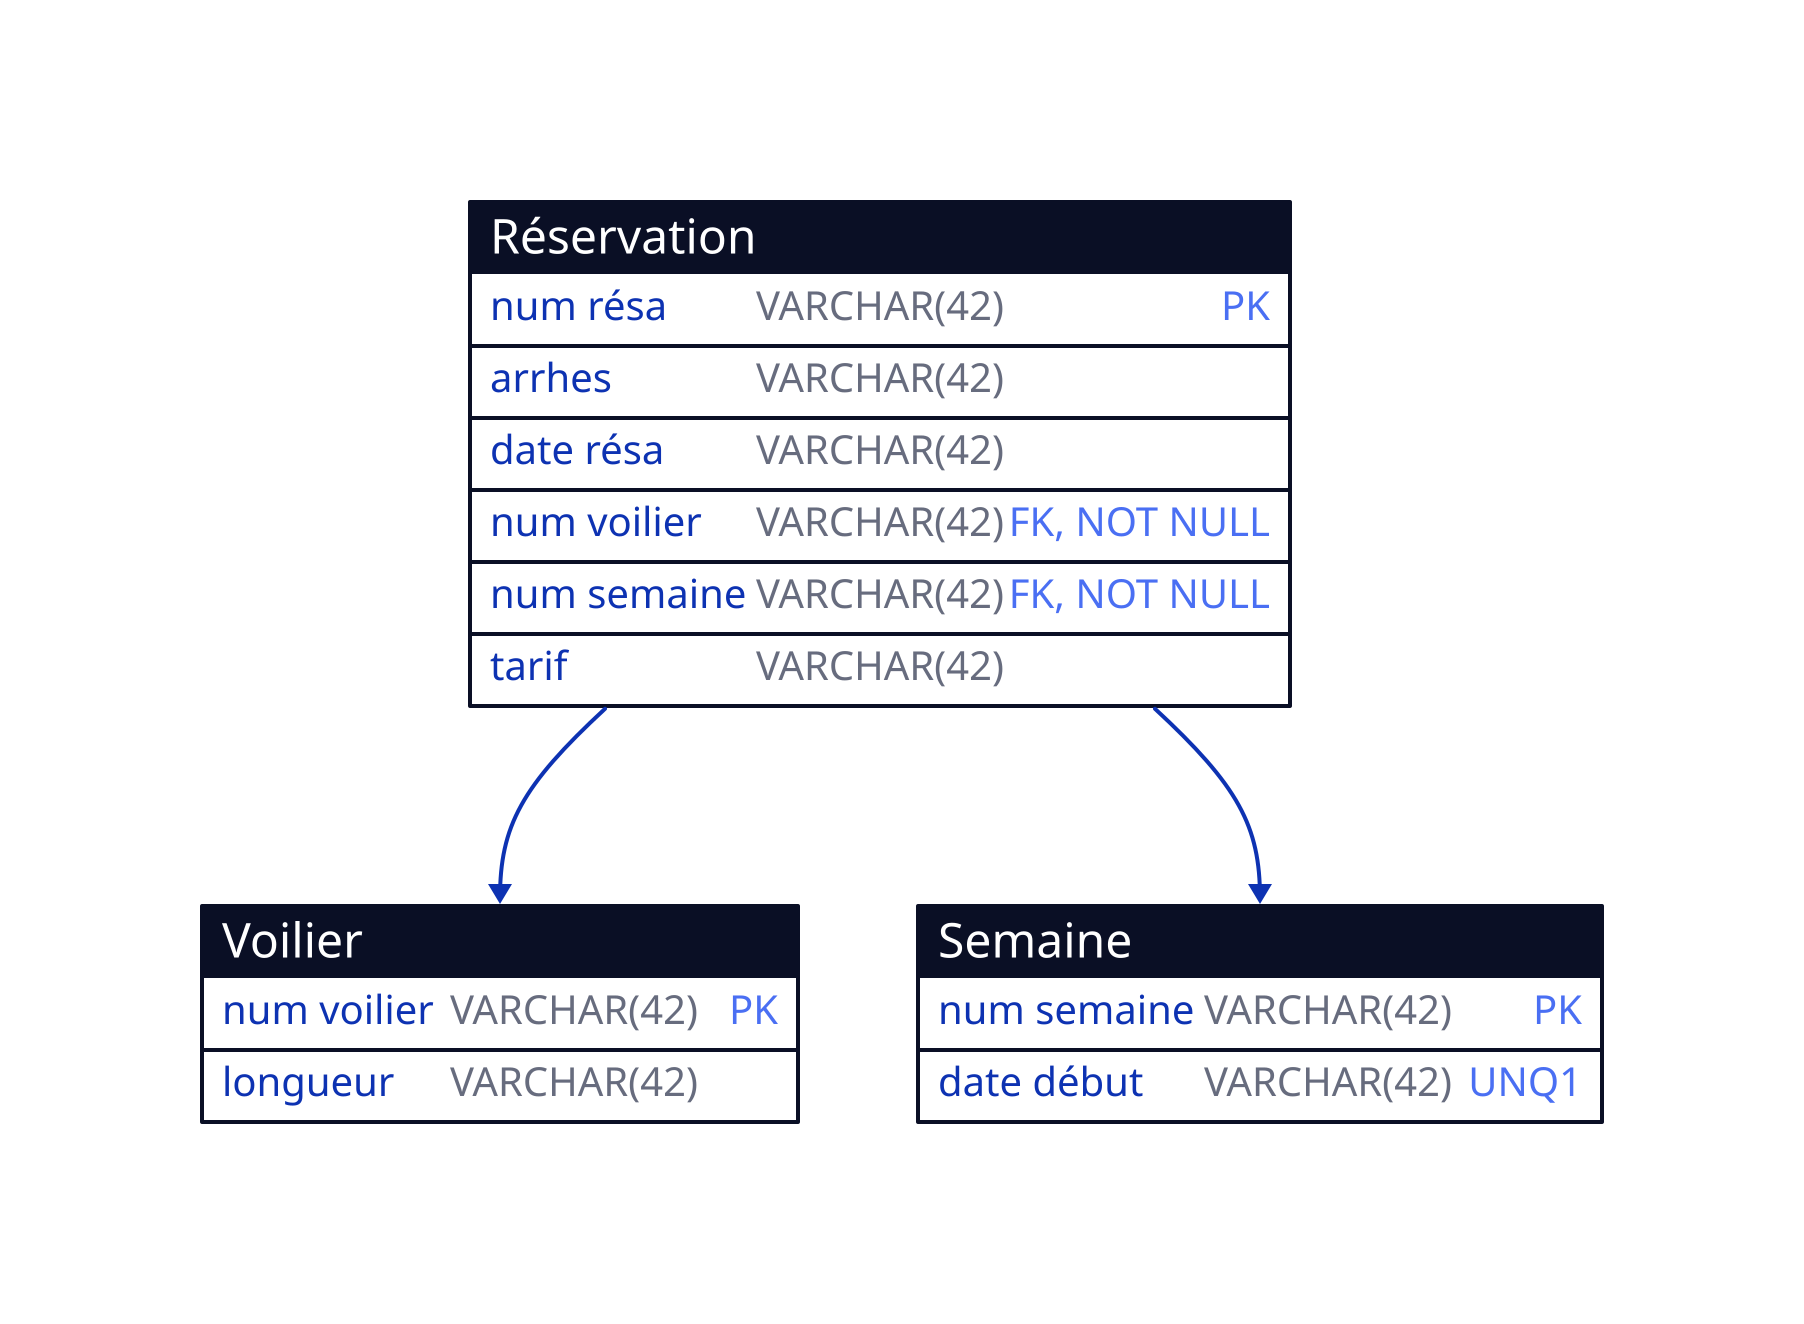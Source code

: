 "Réservation": { shape: sql_table
  "num résa":    VARCHAR(42) {constraint: PK}
  "arrhes":      VARCHAR(42) 
  "date résa":   VARCHAR(42) 
  "num voilier": VARCHAR(42) {constraint: [FK; NOT NULL]}
  "num semaine": VARCHAR(42) {constraint: [FK; NOT NULL]}
  "tarif":       VARCHAR(42) 
}

"Semaine": { shape: sql_table
  "num semaine": VARCHAR(42) {constraint: PK}
  "date début":  VARCHAR(42) {constraint: UNQ1}
}

"Voilier": { shape: sql_table
  "num voilier": VARCHAR(42) {constraint: PK}
  "longueur":    VARCHAR(42) 
}

"Réservation"."num voilier" -> "Voilier"."num voilier"
"Réservation"."num semaine" -> "Semaine"."num semaine"
